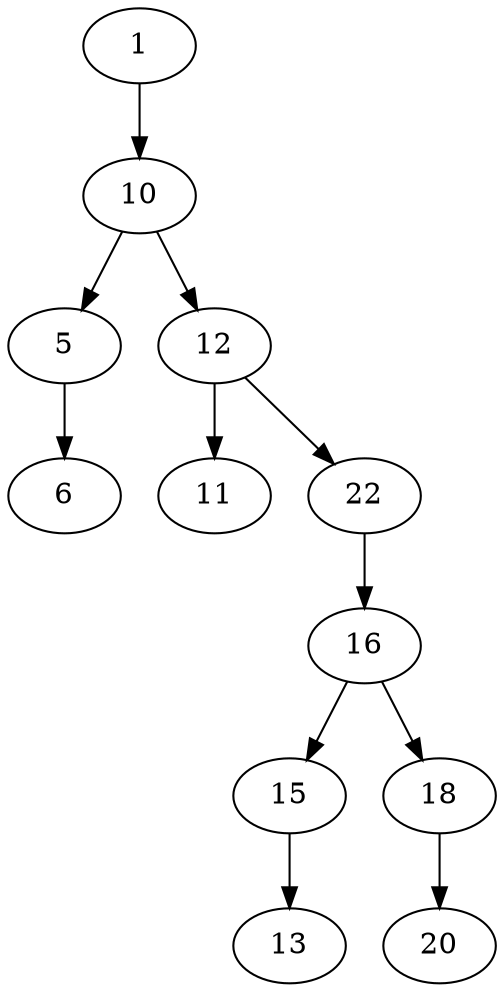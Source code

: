digraph BST {
1 -> 10;
10 -> 5;
10 -> 12;
5 -> 6;
12 -> 11;
12 -> 22;
22 -> 16;
16 -> 15;
16 -> 18;
15 -> 13;
18 -> 20;
}
